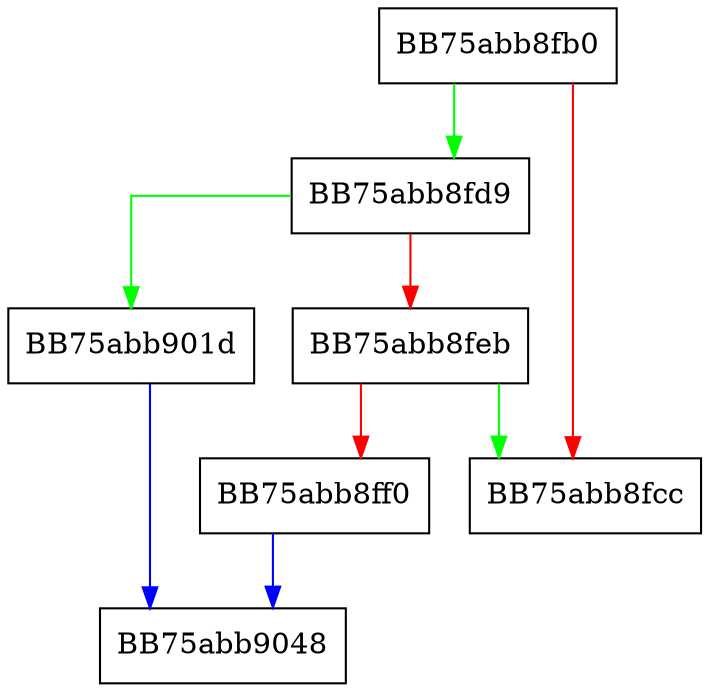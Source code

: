 digraph emulate_rdmsr {
  node [shape="box"];
  graph [splines=ortho];
  BB75abb8fb0 -> BB75abb8fd9 [color="green"];
  BB75abb8fb0 -> BB75abb8fcc [color="red"];
  BB75abb8fd9 -> BB75abb901d [color="green"];
  BB75abb8fd9 -> BB75abb8feb [color="red"];
  BB75abb8feb -> BB75abb8fcc [color="green"];
  BB75abb8feb -> BB75abb8ff0 [color="red"];
  BB75abb8ff0 -> BB75abb9048 [color="blue"];
  BB75abb901d -> BB75abb9048 [color="blue"];
}